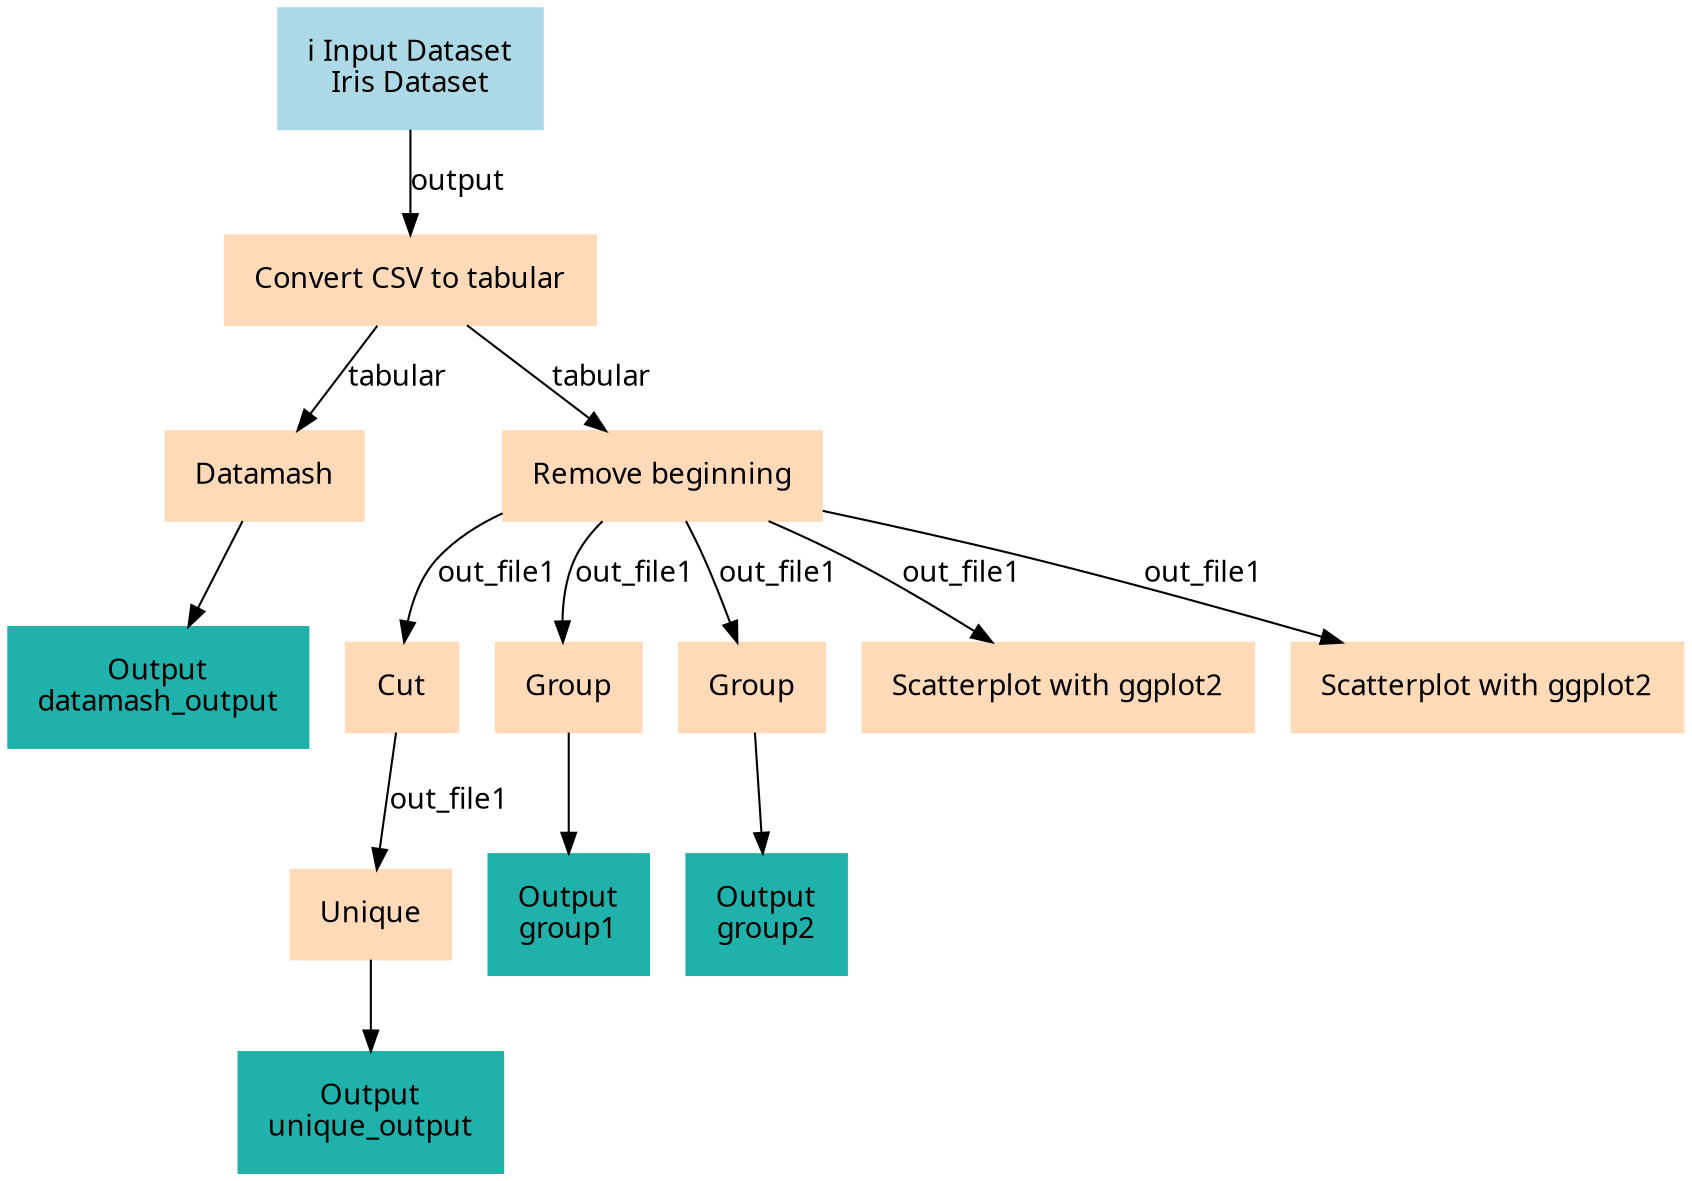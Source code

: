 digraph main {
  node [fontname="Atkinson Hyperlegible", shape=box, color=white,style=filled,color=peachpuff,margin="0.2,0.2"];
  edge [fontname="Atkinson Hyperlegible"];
  0[color=lightblue,label="ℹ️ Input Dataset\nIris Dataset"]
  1[label="Convert CSV to tabular"]
  0 -> 1 [label="output"]
  2[label="Datamash"]
  1 -> 2 [label="tabular"]
  k5fc8c705b9e24008aa85e84504b8395f[color=lightseagreen,label="Output\ndatamash_output"]
  2 -> k5fc8c705b9e24008aa85e84504b8395f
  3[label="Remove beginning"]
  1 -> 3 [label="tabular"]
  4[label="Cut"]
  3 -> 4 [label="out_file1"]
  5[label="Group"]
  3 -> 5 [label="out_file1"]
  k7e07839ce8ca46928b8e6eb3607066de[color=lightseagreen,label="Output\ngroup1"]
  5 -> k7e07839ce8ca46928b8e6eb3607066de
  6[label="Group"]
  3 -> 6 [label="out_file1"]
  k9cb98227aa5b4b77933cffba1e98566e[color=lightseagreen,label="Output\ngroup2"]
  6 -> k9cb98227aa5b4b77933cffba1e98566e
  7[label="Scatterplot with ggplot2"]
  3 -> 7 [label="out_file1"]
  8[label="Scatterplot with ggplot2"]
  3 -> 8 [label="out_file1"]
  9[label="Unique"]
  4 -> 9 [label="out_file1"]
  kfc73409c78784391bc91f99a5be0ba06[color=lightseagreen,label="Output\nunique_output"]
  9 -> kfc73409c78784391bc91f99a5be0ba06
}